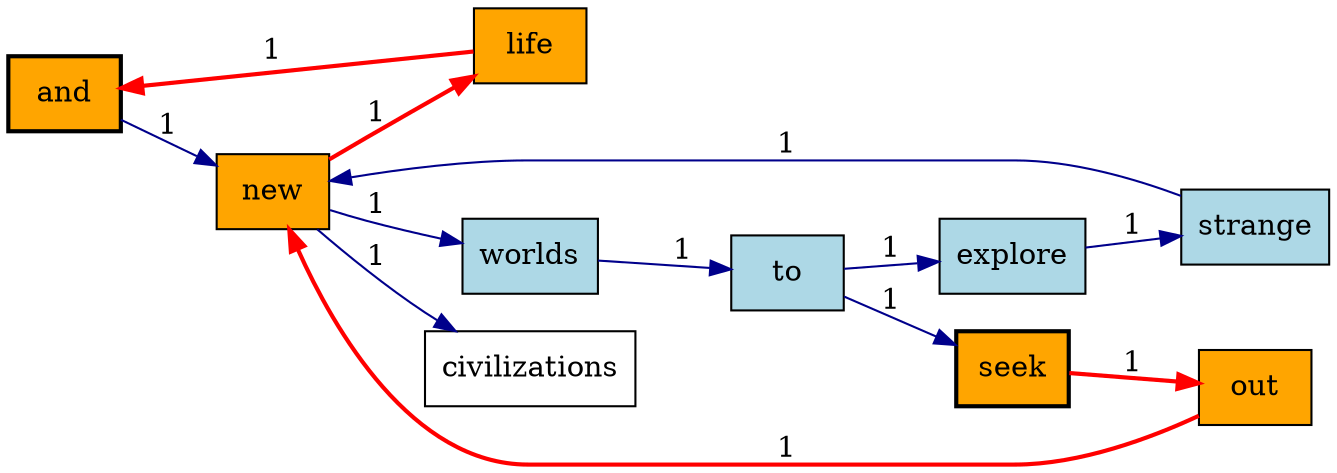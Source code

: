 digraph TextGraph {
    rankdir=LR;
    node [shape=box];
    "and" [style=filled, fillcolor=orange, penwidth=2];
    "explore" [style=filled, fillcolor=lightblue];
    "life" [style=filled, fillcolor=orange];
    "new" [style=filled, fillcolor=orange];
    "out" [style=filled, fillcolor=orange];
    "seek" [style=filled, fillcolor=orange, penwidth=2];
    "strange" [style=filled, fillcolor=lightblue];
    "to" [style=filled, fillcolor=lightblue];
    "worlds" [style=filled, fillcolor=lightblue];
    "and" -> "new" [label="1", color=darkblue];
    "explore" -> "strange" [label="1", color=darkblue];
    "life" -> "and" [label="1", color=red, penwidth=2];
    "new" -> "worlds" [label="1", color=darkblue];
    "new" -> "life" [label="1", color=red, penwidth=2];
    "new" -> "civilizations" [label="1", color=darkblue];
    "out" -> "new" [label="1", color=red, penwidth=2];
    "seek" -> "out" [label="1", color=red, penwidth=2];
    "strange" -> "new" [label="1", color=darkblue];
    "to" -> "explore" [label="1", color=darkblue];
    "to" -> "seek" [label="1", color=darkblue];
    "worlds" -> "to" [label="1", color=darkblue];
}
